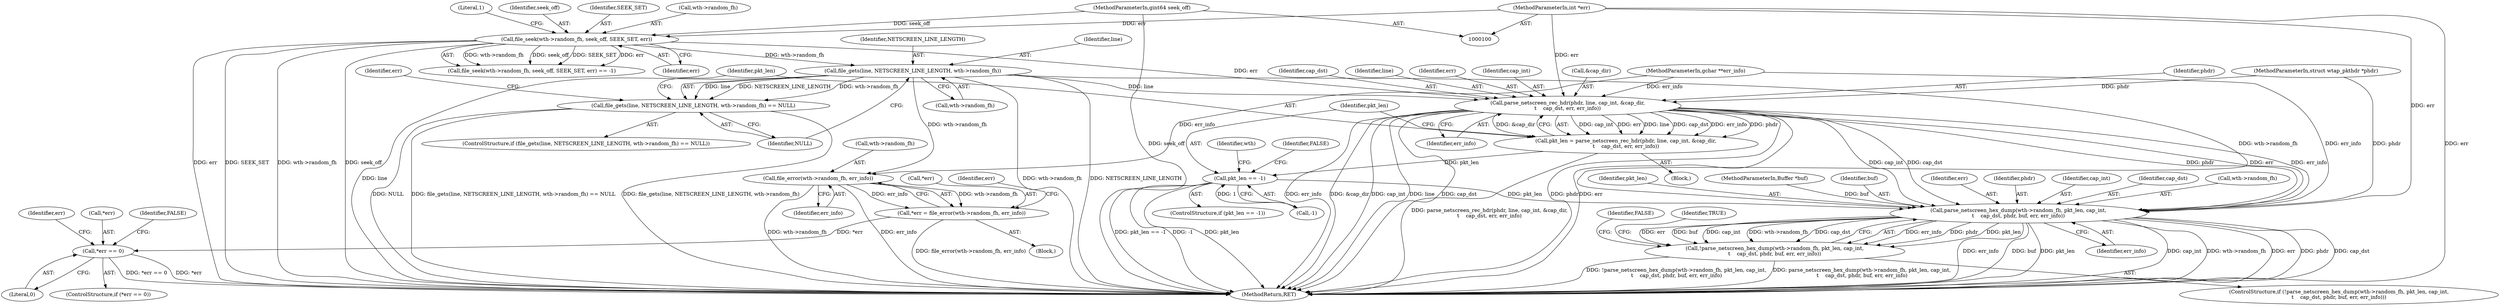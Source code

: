 digraph "0_wireshark_6a140eca7b78b230f1f90a739a32257476513c78_0@API" {
"1000129" [label="(Call,file_gets(line, NETSCREEN_LINE_LENGTH, wth->random_fh))"];
"1000115" [label="(Call,file_seek(wth->random_fh, seek_off, SEEK_SET, err))"];
"1000102" [label="(MethodParameterIn,gint64 seek_off)"];
"1000105" [label="(MethodParameterIn,int *err)"];
"1000128" [label="(Call,file_gets(line, NETSCREEN_LINE_LENGTH, wth->random_fh) == NULL)"];
"1000140" [label="(Call,file_error(wth->random_fh, err_info))"];
"1000137" [label="(Call,*err = file_error(wth->random_fh, err_info))"];
"1000146" [label="(Call,*err == 0)"];
"1000159" [label="(Call,parse_netscreen_rec_hdr(phdr, line, cap_int, &cap_dir,\n\t    cap_dst, err, err_info))"];
"1000157" [label="(Call,pkt_len = parse_netscreen_rec_hdr(phdr, line, cap_int, &cap_dir,\n\t    cap_dst, err, err_info))"];
"1000169" [label="(Call,pkt_len == -1)"];
"1000177" [label="(Call,parse_netscreen_hex_dump(wth->random_fh, pkt_len, cap_int,\n\t    cap_dst, phdr, buf, err, err_info))"];
"1000176" [label="(Call,!parse_netscreen_hex_dump(wth->random_fh, pkt_len, cap_int,\n\t    cap_dst, phdr, buf, err, err_info))"];
"1000116" [label="(Call,wth->random_fh)"];
"1000161" [label="(Identifier,line)"];
"1000177" [label="(Call,parse_netscreen_hex_dump(wth->random_fh, pkt_len, cap_int,\n\t    cap_dst, phdr, buf, err, err_info))"];
"1000192" [label="(MethodReturn,RET)"];
"1000156" [label="(Identifier,FALSE)"];
"1000114" [label="(Call,file_seek(wth->random_fh, seek_off, SEEK_SET, err) == -1)"];
"1000128" [label="(Call,file_gets(line, NETSCREEN_LINE_LENGTH, wth->random_fh) == NULL)"];
"1000137" [label="(Call,*err = file_error(wth->random_fh, err_info))"];
"1000168" [label="(ControlStructure,if (pkt_len == -1))"];
"1000141" [label="(Call,wth->random_fh)"];
"1000186" [label="(Identifier,err)"];
"1000184" [label="(Identifier,phdr)"];
"1000123" [label="(Literal,1)"];
"1000166" [label="(Identifier,err)"];
"1000115" [label="(Call,file_seek(wth->random_fh, seek_off, SEEK_SET, err))"];
"1000119" [label="(Identifier,seek_off)"];
"1000174" [label="(Identifier,FALSE)"];
"1000182" [label="(Identifier,cap_int)"];
"1000159" [label="(Call,parse_netscreen_rec_hdr(phdr, line, cap_int, &cap_dir,\n\t    cap_dst, err, err_info))"];
"1000191" [label="(Identifier,TRUE)"];
"1000140" [label="(Call,file_error(wth->random_fh, err_info))"];
"1000120" [label="(Identifier,SEEK_SET)"];
"1000105" [label="(MethodParameterIn,int *err)"];
"1000162" [label="(Identifier,cap_int)"];
"1000187" [label="(Identifier,err_info)"];
"1000129" [label="(Call,file_gets(line, NETSCREEN_LINE_LENGTH, wth->random_fh))"];
"1000145" [label="(ControlStructure,if (*err == 0))"];
"1000171" [label="(Call,-1)"];
"1000138" [label="(Call,*err)"];
"1000157" [label="(Call,pkt_len = parse_netscreen_rec_hdr(phdr, line, cap_int, &cap_dir,\n\t    cap_dst, err, err_info))"];
"1000127" [label="(ControlStructure,if (file_gets(line, NETSCREEN_LINE_LENGTH, wth->random_fh) == NULL))"];
"1000183" [label="(Identifier,cap_dst)"];
"1000178" [label="(Call,wth->random_fh)"];
"1000130" [label="(Identifier,line)"];
"1000144" [label="(Identifier,err_info)"];
"1000189" [label="(Identifier,FALSE)"];
"1000176" [label="(Call,!parse_netscreen_hex_dump(wth->random_fh, pkt_len, cap_int,\n\t    cap_dst, phdr, buf, err, err_info))"];
"1000107" [label="(Block,)"];
"1000135" [label="(Identifier,NULL)"];
"1000103" [label="(MethodParameterIn,struct wtap_pkthdr *phdr)"];
"1000146" [label="(Call,*err == 0)"];
"1000121" [label="(Identifier,err)"];
"1000106" [label="(MethodParameterIn,gchar **err_info)"];
"1000170" [label="(Identifier,pkt_len)"];
"1000139" [label="(Identifier,err)"];
"1000158" [label="(Identifier,pkt_len)"];
"1000175" [label="(ControlStructure,if (!parse_netscreen_hex_dump(wth->random_fh, pkt_len, cap_int,\n\t    cap_dst, phdr, buf, err, err_info)))"];
"1000148" [label="(Identifier,err)"];
"1000102" [label="(MethodParameterIn,gint64 seek_off)"];
"1000149" [label="(Literal,0)"];
"1000153" [label="(Identifier,err)"];
"1000163" [label="(Call,&cap_dir)"];
"1000132" [label="(Call,wth->random_fh)"];
"1000147" [label="(Call,*err)"];
"1000160" [label="(Identifier,phdr)"];
"1000179" [label="(Identifier,wth)"];
"1000181" [label="(Identifier,pkt_len)"];
"1000131" [label="(Identifier,NETSCREEN_LINE_LENGTH)"];
"1000167" [label="(Identifier,err_info)"];
"1000104" [label="(MethodParameterIn,Buffer *buf)"];
"1000185" [label="(Identifier,buf)"];
"1000169" [label="(Call,pkt_len == -1)"];
"1000165" [label="(Identifier,cap_dst)"];
"1000136" [label="(Block,)"];
"1000129" -> "1000128"  [label="AST: "];
"1000129" -> "1000132"  [label="CFG: "];
"1000130" -> "1000129"  [label="AST: "];
"1000131" -> "1000129"  [label="AST: "];
"1000132" -> "1000129"  [label="AST: "];
"1000135" -> "1000129"  [label="CFG: "];
"1000129" -> "1000192"  [label="DDG: line"];
"1000129" -> "1000192"  [label="DDG: wth->random_fh"];
"1000129" -> "1000192"  [label="DDG: NETSCREEN_LINE_LENGTH"];
"1000129" -> "1000128"  [label="DDG: line"];
"1000129" -> "1000128"  [label="DDG: NETSCREEN_LINE_LENGTH"];
"1000129" -> "1000128"  [label="DDG: wth->random_fh"];
"1000115" -> "1000129"  [label="DDG: wth->random_fh"];
"1000129" -> "1000140"  [label="DDG: wth->random_fh"];
"1000129" -> "1000159"  [label="DDG: line"];
"1000129" -> "1000177"  [label="DDG: wth->random_fh"];
"1000115" -> "1000114"  [label="AST: "];
"1000115" -> "1000121"  [label="CFG: "];
"1000116" -> "1000115"  [label="AST: "];
"1000119" -> "1000115"  [label="AST: "];
"1000120" -> "1000115"  [label="AST: "];
"1000121" -> "1000115"  [label="AST: "];
"1000123" -> "1000115"  [label="CFG: "];
"1000115" -> "1000192"  [label="DDG: seek_off"];
"1000115" -> "1000192"  [label="DDG: err"];
"1000115" -> "1000192"  [label="DDG: SEEK_SET"];
"1000115" -> "1000192"  [label="DDG: wth->random_fh"];
"1000115" -> "1000114"  [label="DDG: wth->random_fh"];
"1000115" -> "1000114"  [label="DDG: seek_off"];
"1000115" -> "1000114"  [label="DDG: SEEK_SET"];
"1000115" -> "1000114"  [label="DDG: err"];
"1000102" -> "1000115"  [label="DDG: seek_off"];
"1000105" -> "1000115"  [label="DDG: err"];
"1000115" -> "1000159"  [label="DDG: err"];
"1000102" -> "1000100"  [label="AST: "];
"1000102" -> "1000192"  [label="DDG: seek_off"];
"1000105" -> "1000100"  [label="AST: "];
"1000105" -> "1000192"  [label="DDG: err"];
"1000105" -> "1000159"  [label="DDG: err"];
"1000105" -> "1000177"  [label="DDG: err"];
"1000128" -> "1000127"  [label="AST: "];
"1000128" -> "1000135"  [label="CFG: "];
"1000135" -> "1000128"  [label="AST: "];
"1000139" -> "1000128"  [label="CFG: "];
"1000158" -> "1000128"  [label="CFG: "];
"1000128" -> "1000192"  [label="DDG: file_gets(line, NETSCREEN_LINE_LENGTH, wth->random_fh) == NULL"];
"1000128" -> "1000192"  [label="DDG: file_gets(line, NETSCREEN_LINE_LENGTH, wth->random_fh)"];
"1000128" -> "1000192"  [label="DDG: NULL"];
"1000140" -> "1000137"  [label="AST: "];
"1000140" -> "1000144"  [label="CFG: "];
"1000141" -> "1000140"  [label="AST: "];
"1000144" -> "1000140"  [label="AST: "];
"1000137" -> "1000140"  [label="CFG: "];
"1000140" -> "1000192"  [label="DDG: wth->random_fh"];
"1000140" -> "1000192"  [label="DDG: err_info"];
"1000140" -> "1000137"  [label="DDG: wth->random_fh"];
"1000140" -> "1000137"  [label="DDG: err_info"];
"1000106" -> "1000140"  [label="DDG: err_info"];
"1000137" -> "1000136"  [label="AST: "];
"1000138" -> "1000137"  [label="AST: "];
"1000148" -> "1000137"  [label="CFG: "];
"1000137" -> "1000192"  [label="DDG: file_error(wth->random_fh, err_info)"];
"1000137" -> "1000146"  [label="DDG: *err"];
"1000146" -> "1000145"  [label="AST: "];
"1000146" -> "1000149"  [label="CFG: "];
"1000147" -> "1000146"  [label="AST: "];
"1000149" -> "1000146"  [label="AST: "];
"1000153" -> "1000146"  [label="CFG: "];
"1000156" -> "1000146"  [label="CFG: "];
"1000146" -> "1000192"  [label="DDG: *err == 0"];
"1000146" -> "1000192"  [label="DDG: *err"];
"1000159" -> "1000157"  [label="AST: "];
"1000159" -> "1000167"  [label="CFG: "];
"1000160" -> "1000159"  [label="AST: "];
"1000161" -> "1000159"  [label="AST: "];
"1000162" -> "1000159"  [label="AST: "];
"1000163" -> "1000159"  [label="AST: "];
"1000165" -> "1000159"  [label="AST: "];
"1000166" -> "1000159"  [label="AST: "];
"1000167" -> "1000159"  [label="AST: "];
"1000157" -> "1000159"  [label="CFG: "];
"1000159" -> "1000192"  [label="DDG: phdr"];
"1000159" -> "1000192"  [label="DDG: err"];
"1000159" -> "1000192"  [label="DDG: err_info"];
"1000159" -> "1000192"  [label="DDG: &cap_dir"];
"1000159" -> "1000192"  [label="DDG: cap_int"];
"1000159" -> "1000192"  [label="DDG: line"];
"1000159" -> "1000192"  [label="DDG: cap_dst"];
"1000159" -> "1000157"  [label="DDG: cap_int"];
"1000159" -> "1000157"  [label="DDG: err"];
"1000159" -> "1000157"  [label="DDG: line"];
"1000159" -> "1000157"  [label="DDG: cap_dst"];
"1000159" -> "1000157"  [label="DDG: err_info"];
"1000159" -> "1000157"  [label="DDG: phdr"];
"1000159" -> "1000157"  [label="DDG: &cap_dir"];
"1000103" -> "1000159"  [label="DDG: phdr"];
"1000106" -> "1000159"  [label="DDG: err_info"];
"1000159" -> "1000177"  [label="DDG: cap_int"];
"1000159" -> "1000177"  [label="DDG: cap_dst"];
"1000159" -> "1000177"  [label="DDG: phdr"];
"1000159" -> "1000177"  [label="DDG: err"];
"1000159" -> "1000177"  [label="DDG: err_info"];
"1000157" -> "1000107"  [label="AST: "];
"1000158" -> "1000157"  [label="AST: "];
"1000170" -> "1000157"  [label="CFG: "];
"1000157" -> "1000192"  [label="DDG: parse_netscreen_rec_hdr(phdr, line, cap_int, &cap_dir,\n\t    cap_dst, err, err_info)"];
"1000157" -> "1000169"  [label="DDG: pkt_len"];
"1000169" -> "1000168"  [label="AST: "];
"1000169" -> "1000171"  [label="CFG: "];
"1000170" -> "1000169"  [label="AST: "];
"1000171" -> "1000169"  [label="AST: "];
"1000174" -> "1000169"  [label="CFG: "];
"1000179" -> "1000169"  [label="CFG: "];
"1000169" -> "1000192"  [label="DDG: pkt_len == -1"];
"1000169" -> "1000192"  [label="DDG: -1"];
"1000169" -> "1000192"  [label="DDG: pkt_len"];
"1000171" -> "1000169"  [label="DDG: 1"];
"1000169" -> "1000177"  [label="DDG: pkt_len"];
"1000177" -> "1000176"  [label="AST: "];
"1000177" -> "1000187"  [label="CFG: "];
"1000178" -> "1000177"  [label="AST: "];
"1000181" -> "1000177"  [label="AST: "];
"1000182" -> "1000177"  [label="AST: "];
"1000183" -> "1000177"  [label="AST: "];
"1000184" -> "1000177"  [label="AST: "];
"1000185" -> "1000177"  [label="AST: "];
"1000186" -> "1000177"  [label="AST: "];
"1000187" -> "1000177"  [label="AST: "];
"1000176" -> "1000177"  [label="CFG: "];
"1000177" -> "1000192"  [label="DDG: err_info"];
"1000177" -> "1000192"  [label="DDG: buf"];
"1000177" -> "1000192"  [label="DDG: pkt_len"];
"1000177" -> "1000192"  [label="DDG: cap_int"];
"1000177" -> "1000192"  [label="DDG: wth->random_fh"];
"1000177" -> "1000192"  [label="DDG: err"];
"1000177" -> "1000192"  [label="DDG: phdr"];
"1000177" -> "1000192"  [label="DDG: cap_dst"];
"1000177" -> "1000176"  [label="DDG: err_info"];
"1000177" -> "1000176"  [label="DDG: phdr"];
"1000177" -> "1000176"  [label="DDG: pkt_len"];
"1000177" -> "1000176"  [label="DDG: err"];
"1000177" -> "1000176"  [label="DDG: buf"];
"1000177" -> "1000176"  [label="DDG: cap_int"];
"1000177" -> "1000176"  [label="DDG: wth->random_fh"];
"1000177" -> "1000176"  [label="DDG: cap_dst"];
"1000103" -> "1000177"  [label="DDG: phdr"];
"1000104" -> "1000177"  [label="DDG: buf"];
"1000106" -> "1000177"  [label="DDG: err_info"];
"1000176" -> "1000175"  [label="AST: "];
"1000189" -> "1000176"  [label="CFG: "];
"1000191" -> "1000176"  [label="CFG: "];
"1000176" -> "1000192"  [label="DDG: !parse_netscreen_hex_dump(wth->random_fh, pkt_len, cap_int,\n\t    cap_dst, phdr, buf, err, err_info)"];
"1000176" -> "1000192"  [label="DDG: parse_netscreen_hex_dump(wth->random_fh, pkt_len, cap_int,\n\t    cap_dst, phdr, buf, err, err_info)"];
}
